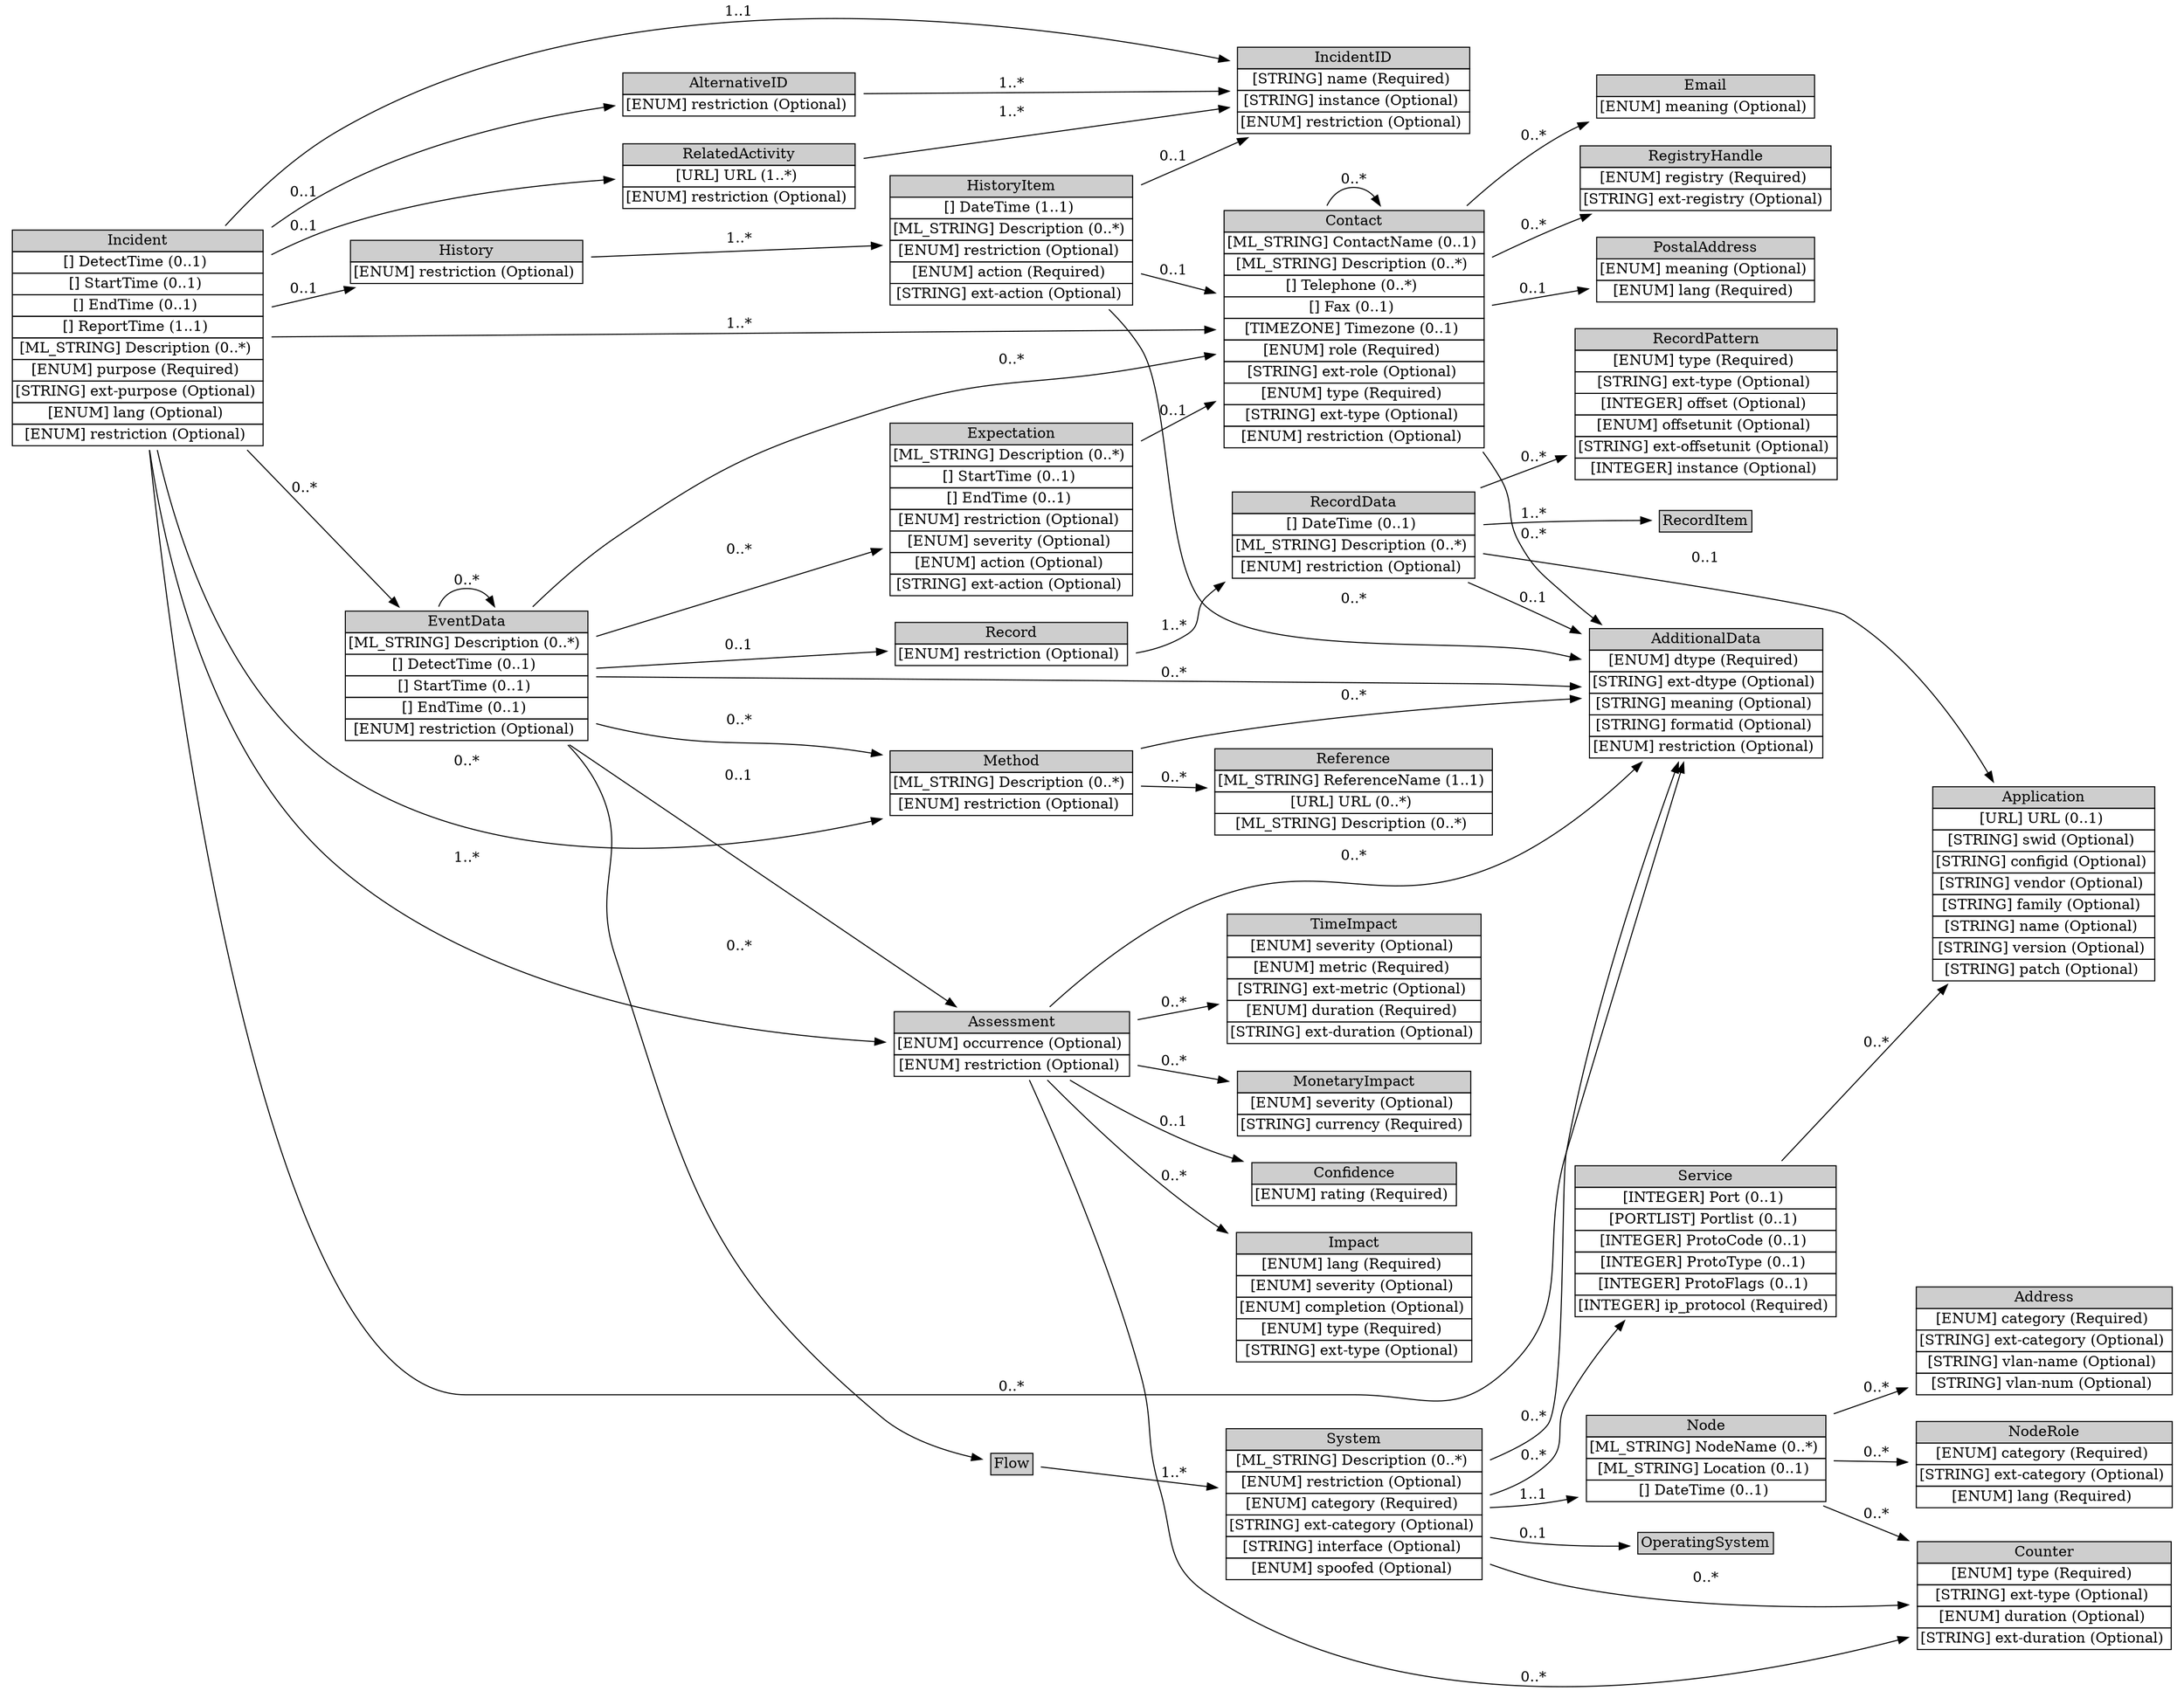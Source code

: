 digraph Incident {
	graph [rankdir=LR];
	node [label="\N"];
	graph [bb="0,0,2062,1595.5"];
	Incident [label=<<table BORDER="0" CELLBORDER="1" CELLSPACING="0"> <tr > <td BGCOLOR="#CECECE" HREF="#" TITLE="Every incident is represented by an instance of the Incident class. This class provides a standardized representation for commonly exchanged incident data. ">Incident</td> </tr>" %<tr><td HREF="#" TITLE="The time the incident was first detected.">[] DetectTime (0..1) </td></tr>%<tr><td HREF="#" TITLE="The time the incident started.">[] StartTime (0..1) </td></tr>%<tr><td HREF="#" TITLE="The time the incident ended.">[] EndTime (0..1) </td></tr>%<tr><td HREF="#" TITLE="The time the incident was reported.">[] ReportTime (1..1) </td></tr>%<tr><td HREF="#" TITLE="A free-form textual description of the incident.">[ML_STRING] Description (0..*) </td></tr>%<tr><td HREF="#" TITLE="The purpose attribute represents the reason why the IODEF document was created.  It is closely related to the Expectation class (Section 3.13).  This attribute is defined as an enumerated list:">[ENUM] purpose (Required) </td></tr>%<tr><td HREF="#" TITLE="A means by which to extend the purpose attribute.  See Section 5.1.">[STRING] ext-purpose (Optional) </td></tr>%<tr><td HREF="#" TITLE="A valid language code per RFC 4646 [7] constrained by the definition of &quot;xs:language&quot;.  The interpretation of this code is described in Section 6.">[ENUM] lang (Optional) </td></tr>%<tr><td HREF="#" TITLE="This attribute indicates the disclosure guidelines to which the sender expects the recipient to adhere for the information represented in this class and its children.  This guideline provides no security since there are no specified technical means to ensure that the recipient of the document handles the information as the sender requested.">[ENUM] restriction (Optional) </td></tr>%</table>>, shape=plaintext, pos="127,1278.5", width="3.5", height="2.9028"];
	IncidentID [label=<<table BORDER="0" CELLBORDER="1" CELLSPACING="0"> <tr > <td BGCOLOR="#CECECE" HREF="#" TITLE="The IncidentID class represents an incident tracking number that is unique in the context of the CSIRT and identifies the activity characterized in an IODEF Document. This identifier would serve as an index into the CSIRT incident handling system. The combination of the name attribute and the string in the element content MUST be a globally unique identifier describing the activity. Documents generated by a given CSIRT MUST NOT reuse the same value unless they are referencing the same incident. ">IncidentID</td> </tr>" %<tr><td HREF="#" TITLE="An identifier describing the CSIRT that created the document.  In order to have a globally unique CSIRT name, the fully qualified domain name associated with the CSIRT MUST be used.">[STRING] name (Required) </td></tr>%<tr><td HREF="#" TITLE="An identifier referencing a subset of the named incident.">[STRING] instance (Optional) </td></tr>%<tr><td HREF="#" TITLE="This attribute has been defined in Section 3.2.">[ENUM] restriction (Optional) </td></tr>%</table>>, shape=plaintext, pos="1274,1523.5", width="3.1667", height="1.2361"];
	AlternativeID [label=<<table BORDER="0" CELLBORDER="1" CELLSPACING="0"> <tr > <td BGCOLOR="#CECECE" HREF="#" TITLE="The AlternativeID class lists the incident tracking numbers used by CSIRTs, other than the one generating the document, to refer to the identical activity described the IODEF document. A tracking number listed as an AlternativeID references the same incident detected by ">AlternativeID</td> </tr>" %<tr><td HREF="#" TITLE="This attribute has been defined in Section 3.2.">[ENUM] restriction (Optional) </td></tr>%</table>>, shape=plaintext, pos="695,1509.5", width="3.1667", height="0.68056"];
	RelatedActivity [label=<<table BORDER="0" CELLBORDER="1" CELLSPACING="0"> <tr > <td BGCOLOR="#CECECE" HREF="#" TITLE="The RelatedActivity class lists either incident tracking numbers of incidents or URLs (not both) that refer to activity related to the one described in the IODEF document. These references may be to local incident tracking numbers or to those of other CSIRTs. ">RelatedActivity</td> </tr>" %<tr><td HREF="#" TITLE="A URL to activity related to this incident.">[URL] URL (1..*) </td></tr>%<tr><td HREF="#" TITLE="This attribute has been defined in Section 3.2.">[ENUM] restriction (Optional) </td></tr>%</table>>, shape=plaintext, pos="695,1423.5", width="3.1667", height="0.95833"];
	Assessment [label=<<table BORDER="0" CELLBORDER="1" CELLSPACING="0"> <tr > <td BGCOLOR="#CECECE" HREF="#" TITLE="The Assessment class describes the technical and non-technical repercussions of the incident on the CSIRT&#39;s constituency. ">Assessment</td> </tr>" %<tr><td HREF="#" TITLE="Specifies whether the assessment is describing actual or potential outcomes.  The default is &quot;actual&quot; and is assumed if not specified.">[ENUM] occurrence (Optional) </td></tr>%<tr><td HREF="#" TITLE="This attribute is defined in Section 3.2.">[ENUM] restriction (Optional) </td></tr>%</table>>, shape=plaintext, pos="950,607.47", width="3.25", height="0.95833"];
	Impact [label=<<table BORDER="0" CELLBORDER="1" CELLSPACING="0"> <tr > <td BGCOLOR="#CECECE" HREF="#" TITLE="The Impact class allows for categorizing and describing the technical impact of the incident on the network of an organization. ">Impact</td> </tr>" %<tr><td HREF="#" TITLE="A valid language code per RFC 4646 [7] constrained by the definition of &quot;xs:language&quot;.  The interpretation of this code is described in Section 6.">[ENUM] lang (Required) </td></tr>%<tr><td HREF="#" TITLE="An estimate of the relative severity of the activity.  The permitted values are shown below.  There is no default value.">[ENUM] severity (Optional) </td></tr>%<tr><td HREF="#" TITLE="An indication whether the described activity was successful.  The permitted values are shown below.  There is no default value.">[ENUM] completion (Optional) </td></tr>%<tr><td HREF="#" TITLE="Classifies the malicious activity into incident categories.  The permitted values are shown below.  The default value is &quot;other&quot;.">[ENUM] type (Required) </td></tr>%<tr><td HREF="#" TITLE="A means by which to extend the type attribute. See Section 5.1.">[STRING] ext-type (Optional) </td></tr>%</table>>, shape=plaintext, pos="1274,367.47", width="3.25", height="1.7917"];
	TimeImpact [label=<<table BORDER="0" CELLBORDER="1" CELLSPACING="0"> <tr > <td BGCOLOR="#CECECE" HREF="#" TITLE="The TimeImpact class describes the impact of the incident on an organization as a function of time. It provides a way to convey down time and recovery time. ">TimeImpact</td> </tr>" %<tr><td HREF="#" TITLE="An estimate of the relative severity of the activity.  The permitted values are shown below.  There is no default value.">[ENUM] severity (Optional) </td></tr>%<tr><td HREF="#" TITLE="Defines the metric in which the time is expressed.  The permitted values are shown below.  There is no default value.">[ENUM] metric (Required) </td></tr>%<tr><td HREF="#" TITLE="A means by which to extend the metric attribute.  See Section 5.1.">[STRING] ext-metric (Optional) </td></tr>%<tr><td HREF="#" TITLE="Defines a unit of time, that when combined with the metric attribute, fully describes a metric of impact that will be conveyed in the element content.  The permitted values are shown below.  The default value is &quot;hour&quot;.">[ENUM] duration (Required) </td></tr>%<tr><td HREF="#" TITLE="A means by which to extend the duration attribute.  See Section 5.1.">[STRING] ext-duration (Optional) </td></tr>%</table>>, shape=plaintext, pos="1274,665.47", width="3.5556", height="1.7917"];
	MonetaryImpact [label=<<table BORDER="0" CELLBORDER="1" CELLSPACING="0"> <tr > <td BGCOLOR="#CECECE" HREF="#" TITLE="The MonetaryImpact class describes the financial impact of the activity on an organization. For example, this impact may consider losses due to the cost of the investigation or recovery, diminished ">MonetaryImpact</td> </tr>" %<tr><td HREF="#" TITLE="An estimate of the relative severity of the activity.  The permitted values are shown below.  There is no default value.">[ENUM] severity (Optional) </td></tr>%<tr><td HREF="#" TITLE="Defines the currency in which the monetary impact is expressed.  The permitted values are defined in ISO 4217:2001, Codes for the representation of currencies and funds [14].  There is no default value.">[STRING] currency (Required) </td></tr>%</table>>, shape=plaintext, pos="1274,549.47", width="3.2222", height="0.95833"];
	Counter [label=<<table BORDER="0" CELLBORDER="1" CELLSPACING="0"> <tr > <td BGCOLOR="#CECECE" HREF="#" TITLE="The Counter class summarize multiple occurrences of some event, or conveys counts or rates on various features (e.g., packets, sessions, events). ">Counter</td> </tr>" %<tr><td HREF="#" TITLE="Specifies the units of the element content.">[ENUM] type (Required) </td></tr>%<tr><td HREF="#" TITLE="A means by which to extend the type attribute. See Section 5.1.">[STRING] ext-type (Optional) </td></tr>%<tr><td HREF="#" TITLE="If present, the Counter class represents a rate rather than a count over the entire event.  In that case, this attribute specifies the denominator of the rate (where the type attribute specified the nominator).  The possible values of this attribute are defined in Section 3.10.2">[ENUM] duration (Optional) </td></tr>%<tr><td HREF="#" TITLE="A means by which to extend the duration attribute.  See Section 5.1.">[STRING] ext-duration (Optional) </td></tr>%</table>>, shape=plaintext, pos="1933,80.467", width="3.5556", height="1.5139"];
	Confidence [label=<<table BORDER="0" CELLBORDER="1" CELLSPACING="0"> <tr > <td BGCOLOR="#CECECE" HREF="#" TITLE="The Confidence class represents a best estimate of the validity and accuracy of the described impact (see Section 3.10) of the incident activity. This estimate can be expressed as a category or a numeric calculation. ">Confidence</td> </tr>" %<tr><td HREF="#" TITLE="A rating of the analytical validity of the specified Assessment.  The permitted values are shown below. There is no default value.">[ENUM] rating (Required) </td></tr>%</table>>, shape=plaintext, pos="1274,473.47", width="2.8056", height="0.68056"];
	AdditionalData [label=<<table BORDER="0" CELLBORDER="1" CELLSPACING="0"> <tr > <td BGCOLOR="#CECECE" HREF="#" TITLE="The AdditionalData class serves as an extension mechanism for information not otherwise represented in the data model. For relatively simple information, atomic data types (e.g., integers, strings) are provided with a mechanism to annotate their meaning. The class can also be used to extend the data model (and the associated Schema) to support proprietary extensions by encapsulating entire XML documents conforming to another Schema (e.g., IDMEF). A detailed discussion for extending the data model and the schema can be found in Section 5. ">AdditionalData</td> </tr>" %<tr><td HREF="#" TITLE="The data type of the element content.  The permitted values for this attribute are shown below.  The default value is &quot;string&quot;.">[ENUM] dtype (Required) </td></tr>%<tr><td HREF="#" TITLE="A means by which to extend the dtype attribute.  See Section 5.1.">[STRING] ext-dtype (Optional) </td></tr>%<tr><td HREF="#" TITLE="A free-form description of the element content.">[STRING] meaning (Optional) </td></tr>%<tr><td HREF="#" TITLE="An identifier referencing the format and semantics of the element content.">[STRING] formatid (Optional) </td></tr>%<tr><td HREF="#" TITLE="This attribute has been defined in Section 3.2.">[ENUM] restriction (Optional) </td></tr>%</table>>, shape=plaintext, pos="1609,942.47", width="3.2778", height="1.7917"];
	Method [label=<<table BORDER="0" CELLBORDER="1" CELLSPACING="0"> <tr > <td BGCOLOR="#CECECE" HREF="#" TITLE="The Method class describes the methodology used by the intruder to perpetrate the events of the incident. This class consists of a list of references describing the attack method and a free form description of the technique. ">Method</td> </tr>" %<tr><td HREF="#" TITLE="A free-form text description of the methodology used by the intruder.">[ML_STRING] Description (0..*) </td></tr>%<tr><td HREF="#" TITLE="This attribute is defined in Section 3.2.">[ENUM] restriction (Optional) </td></tr>%</table>>, shape=plaintext, pos="950,854.47", width="3.3611", height="0.95833"];
	Reference [label=<<table BORDER="0" CELLBORDER="1" CELLSPACING="0"> <tr > <td BGCOLOR="#CECECE" HREF="#" TITLE="The Reference class is a reference to a vulnerability, IDS alert, malware sample, advisory, or attack technique. A reference consists of a name, a URL to this reference, and an optional description. ">Reference</td> </tr>" %<tr><td HREF="#" TITLE="Name of the reference.">[ML_STRING] ReferenceName (1..1) </td></tr>%<tr><td HREF="#" TITLE="A URL associated with the reference.">[URL] URL (0..*) </td></tr>%<tr><td HREF="#" TITLE="A free-form text description of this reference.">[ML_STRING] Description (0..*) </td></tr>%</table>>, shape=plaintext, pos="1274,844.47", width="3.8056", height="1.2361"];
	Contact [label=<<table BORDER="0" CELLBORDER="1" CELLSPACING="0"> <tr > <td BGCOLOR="#CECECE" HREF="#" TITLE="The Contact class describes contact information for organizations and personnel involved in the incident. This class allows for the naming of the involved party, specifying contact information for them, and identifying their role in the incident. ">Contact</td> </tr>" %<tr><td HREF="#" TITLE="The name of the contact.  The contact may either be an organization or a person.  The type attribute disambiguates the semantics.">[ML_STRING] ContactName (0..1) </td></tr>%<tr><td HREF="#" TITLE="A free-form description of this contact.  In the case of a person, this is often the organizational title of the individual.">[ML_STRING] Description (0..*) </td></tr>%<tr><td HREF="#" TITLE="The telephone number of the contact.">[] Telephone (0..*) </td></tr>%<tr><td HREF="#" TITLE="The facsimile telephone number of the contact.">[] Fax (0..1) </td></tr>%<tr><td HREF="#" TITLE="The timezone in which the contact resides formatted according to Section 2.9.">[TIMEZONE] Timezone (0..1) </td></tr>%<tr><td HREF="#" TITLE="Indicates the role the contact fulfills.  This attribute is defined as an enumerated list:">[ENUM] role (Required) </td></tr>%<tr><td HREF="#" TITLE="A means by which to extend the role attribute. See Section 5.1.">[STRING] ext-role (Optional) </td></tr>%<tr><td HREF="#" TITLE="Indicates the type of contact being described. This attribute is defined as an enumerated list:">[ENUM] type (Required) </td></tr>%<tr><td HREF="#" TITLE="A means by which to extend the type attribute. See Section 5.1.">[STRING] ext-type (Optional) </td></tr>%<tr><td HREF="#" TITLE="This attribute is defined in Section 3.2.">[ENUM] restriction (Optional) </td></tr>%</table>>, shape=plaintext, pos="1274,1299.5", width="3.6111", height="3.1806"];
	RegistryHandle [label=<<table BORDER="0" CELLBORDER="1" CELLSPACING="0"> <tr > <td BGCOLOR="#CECECE" HREF="#" TITLE="The RegistryHandle class represents a handle into an Internet registry or community-specific database. The handle is specified in the element content and the type attribute specifies the database. ">RegistryHandle</td> </tr>" %<tr><td HREF="#" TITLE="The database to which the handle belongs.  The default value is &#39;local&#39;.  The possible values are:">[ENUM] registry (Required) </td></tr>%<tr><td HREF="#" TITLE="A means by which to extend the registry attribute.  See Section 5.1.">[STRING] ext-registry (Optional) </td></tr>%</table>>, shape=plaintext, pos="1609,1434.5", width="3.5", height="0.95833"];
	PostalAddress [label=<<table BORDER="0" CELLBORDER="1" CELLSPACING="0"> <tr > <td BGCOLOR="#CECECE" HREF="#" TITLE="The PostalAddress class specifies a postal address formatted according to the POSTAL data type (Section 2.11). ">PostalAddress</td> </tr>" %<tr><td HREF="#" TITLE="A free-form description of the element content.">[ENUM] meaning (Optional) </td></tr>%<tr><td HREF="#" TITLE="A valid language code per RFC 4646 [7] constrained by the definition of &quot;xs:language&quot;.  The interpretation of this code is described in Section 6.">[ENUM] lang (Required) </td></tr>%</table>>, shape=plaintext, pos="1609,1348.5", width="3.0278", height="0.95833"];
	Email [label=<<table BORDER="0" CELLBORDER="1" CELLSPACING="0"> <tr > <td BGCOLOR="#CECECE" HREF="#" TITLE="The Email class specifies an email address formatted according to EMAIL data type (Section 2.14). ">Email</td> </tr>" %<tr><td HREF="#" TITLE="A free-form description of the element content (e.g., hours of coverage for a given number).">[ENUM] meaning (Optional) </td></tr>%</table>>, shape=plaintext, pos="1609,1510.5", width="3.0278", height="0.68056"];
	EventData [label=<<table BORDER="0" CELLBORDER="1" CELLSPACING="0"> <tr > <td BGCOLOR="#CECECE" HREF="#" TITLE="The EventData class describes a particular event of the incident for a given set of hosts or networks. This description includes the systems from which the activity originated and those targeted, an assessment of the techniques used by the intruder, the impact of the activity on the organization, and any forensic evidence discovered. ">EventData</td> </tr>" %<tr><td HREF="#" TITLE="A free-form textual description of the event.">[ML_STRING] Description (0..*) </td></tr>%<tr><td HREF="#" TITLE="The time the event was detected.">[] DetectTime (0..1) </td></tr>%<tr><td HREF="#" TITLE="The time the event started.">[] StartTime (0..1) </td></tr>%<tr><td HREF="#" TITLE="The time the event ended.">[] EndTime (0..1) </td></tr>%<tr><td HREF="#" TITLE="This attribute is defined in Section 3.2.">[ENUM] restriction (Optional) </td></tr>%</table>>, shape=plaintext, pos="440,951.47", width="3.3611", height="1.7917"];
	Flow [label=<<table BORDER="0" CELLBORDER="1" CELLSPACING="0"> <tr > <td BGCOLOR="#CECECE" HREF="#" TITLE="The Flow class groups related the source and target hosts. ">Flow</td> </tr>" %</table>>, shape=plaintext, pos="950,197.47", width="0.77778", height="0.5"];
	System [label=<<table BORDER="0" CELLBORDER="1" CELLSPACING="0"> <tr > <td BGCOLOR="#CECECE" HREF="#" TITLE="The System class describes a system or network involved in an event. The systems or networks represented by this class are categorized according to the role they played in the incident through the category attribute. The value of this category attribute dictates the semantics of the aggregated classes in the System class. If the category attribute has a value of &quot;source&quot;, then the aggregated classes denote the machine and service from which the activity is originating. With a category attribute value of &quot;target&quot; or &quot;intermediary&quot;, then the machine or service is the one targeted in the activity. A value of &quot;sensor&quot; dictates that this System was part of an instrumentation to monitor the network. ">System</td> </tr>" %<tr><td HREF="#" TITLE="A free-form text description of the System.">[ML_STRING] Description (0..*) </td></tr>%<tr><td HREF="#" TITLE="This attribute is defined in Section 3.2.">[ENUM] restriction (Optional) </td></tr>%<tr><td HREF="#" TITLE="Classifies the role the host or network played in the incident.  The possible values are:">[ENUM] category (Required) </td></tr>%<tr><td HREF="#" TITLE="A means by which to extend the category attribute.  See Section 5.1.">[STRING] ext-category (Optional) </td></tr>%<tr><td HREF="#" TITLE="Specifies the interface on which the event(s) on this System originated.  If the Node class specifies a network rather than a host, this attribute has no meaning.">[STRING] interface (Optional) </td></tr>%<tr><td HREF="#" TITLE="An indication of confidence in whether this System was the true target or attacking host.  The permitted values for this attribute are shown below.  The default value is &quot;unknown&quot;.">[ENUM] spoofed (Optional) </td></tr>%</table>>, shape=plaintext, pos="1274,173.47", width="3.5833", height="2.0694"];
	"Node" [label=<<table BORDER="0" CELLBORDER="1" CELLSPACING="0"> <tr > <td BGCOLOR="#CECECE" HREF="#" TITLE="The Node class names a system (e.g., PC, router) or network. ">Node</td> </tr>" %<tr><td HREF="#" TITLE="The name of the Node (e.g., fully qualified domain name).  This information MUST be provided if no Address information is given.">[ML_STRING] NodeName (0..*) </td></tr>%<tr><td HREF="#" TITLE="A free-from description of the physical location of the equipment.">[ML_STRING] Location (0..1) </td></tr>%<tr><td HREF="#" TITLE="A timestamp of when the resolution between the name and address was performed.  This information SHOULD be provided if both an Address and NodeName are specified.">[] DateTime (0..1) </td></tr>%</table>>, shape=plaintext, pos="1609,213.47", width="3.3333", height="1.2361"];
	Address [label=<<table BORDER="0" CELLBORDER="1" CELLSPACING="0"> <tr > <td BGCOLOR="#CECECE" HREF="#" TITLE="The Address class represents a hardware (layer-2), network (layer-3), or application (layer-7) address. ">Address</td> </tr>" %<tr><td HREF="#" TITLE="The type of address represented.  The permitted values for this attribute are shown below.  The default value is &quot;ipv4-addr&quot;.">[ENUM] category (Required) </td></tr>%<tr><td HREF="#" TITLE="A means by which to extend the category attribute.  See Section 5.1.">[STRING] ext-category (Optional) </td></tr>%<tr><td HREF="#" TITLE="The name of the Virtual LAN to which the address belongs.">[STRING] vlan-name (Optional) </td></tr>%<tr><td HREF="#" TITLE="The number of the Virtual LAN to which the address belongs.">[STRING] vlan-num (Optional) </td></tr>%</table>>, shape=plaintext, pos="1933,320.47", width="3.5833", height="1.5139"];
	NodeRole [label=<<table BORDER="0" CELLBORDER="1" CELLSPACING="0"> <tr > <td BGCOLOR="#CECECE" HREF="#" TITLE="The NodeRole class describes the intended function performed by a particular host. ">NodeRole</td> </tr>" %<tr><td HREF="#" TITLE="Functionality provided by a node.">[ENUM] category (Required) </td></tr>%<tr><td HREF="#" TITLE="A means by which to extend the category attribute.  See Section 5.1.">[STRING] ext-category (Optional) </td></tr>%<tr><td HREF="#" TITLE="A valid language code per RFC 4646 [7] constrained by the definition of &quot;xs:language&quot;.  The interpretation of this code is described in Section 6.">[ENUM] lang (Required) </td></tr>%</table>>, shape=plaintext, pos="1933,204.47", width="3.5833", height="1.2361"];
	Service [label=<<table BORDER="0" CELLBORDER="1" CELLSPACING="0"> <tr > <td BGCOLOR="#CECECE" HREF="#" TITLE="The Service class describes a network service of a host or network. The service is identified by specific port or list of ports, along with the application listening on that port. ">Service</td> </tr>" %<tr><td HREF="#" TITLE="A port number.">[INTEGER] Port (0..1) </td></tr>%<tr><td HREF="#" TITLE="A list of port numbers formatted according to Section 2.10.">[PORTLIST] Portlist (0..1) </td></tr>%<tr><td HREF="#" TITLE="A layer-4 protocol-specific code field (e.g., ICMP code field).">[INTEGER] ProtoCode (0..1) </td></tr>%<tr><td HREF="#" TITLE="A layer-4 protocol specific type field (e.g., ICMP type field).">[INTEGER] ProtoType (0..1) </td></tr>%<tr><td HREF="#" TITLE="A layer-4 protocol specific flag field (e.g., TCP flag field).">[INTEGER] ProtoFlags (0..1) </td></tr>%<tr><td HREF="#" TITLE="The IANA protocol number.">[INTEGER] ip_protocol (Required) </td></tr>%</table>>, shape=plaintext, pos="1609,588.47", width="3.5556", height="2.0694"];
	Application [label=<<table BORDER="0" CELLBORDER="1" CELLSPACING="0"> <tr > <td BGCOLOR="#CECECE" HREF="#" TITLE="The Application class describes an application running on a System providing a Service. ">Application</td> </tr>" %<tr><td HREF="#" TITLE="A URL describing the application.">[URL] URL (0..1) </td></tr>%<tr><td HREF="#" TITLE="An identifier that can be used to reference this software.">[STRING] swid (Optional) </td></tr>%<tr><td HREF="#" TITLE="An identifier that can be used to reference a particular configuration of this software.">[STRING] configid (Optional) </td></tr>%<tr><td HREF="#" TITLE="Vendor name of the software.">[STRING] vendor (Optional) </td></tr>%<tr><td HREF="#" TITLE="Family of the software.">[STRING] family (Optional) </td></tr>%<tr><td HREF="#" TITLE="Name of the software.">[STRING] name (Optional) </td></tr>%<tr><td HREF="#" TITLE="Version of the software.">[STRING] version (Optional) </td></tr>%<tr><td HREF="#" TITLE="Patch or service pack level of the software.">[STRING] patch (Optional) </td></tr>%</table>>, shape=plaintext, pos="1933,684.47", width="3.0833", height="2.625"];
	OperatingSystem [label=<<table BORDER="0" CELLBORDER="1" CELLSPACING="0"> <tr > <td BGCOLOR="#CECECE" HREF="#" TITLE="The OperatingSystem class describes the operating system running on a System. The definition is identical to the Application class (Section 3.17.1). ">OperatingSystem</td> </tr>" %</table>>, shape=plaintext, pos="1609,133.47", width=2, height="0.5"];
	Expectation [label=<<table BORDER="0" CELLBORDER="1" CELLSPACING="0"> <tr > <td BGCOLOR="#CECECE" HREF="#" TITLE="The Expectation class conveys to the recipient of the IODEF document the actions the sender is requesting. The scope of the requested action is limited to purview of the EventData class in which this class is aggregated. ">Expectation</td> </tr>" %<tr><td HREF="#" TITLE="A free-form description of the desired action(s).">[ML_STRING] Description (0..*) </td></tr>%<tr><td HREF="#" TITLE="The time at which the action should be performed.  A timestamp that is earlier than the ReportTime specified in the Incident class denotes that the expectation should be fulfilled as soon as possible.  The absence of this element leaves the execution of the expectation to the discretion of the recipient.">[] StartTime (0..1) </td></tr>%<tr><td HREF="#" TITLE="The time by which the action should be completed. If the action is not carried out by this time, it should no longer be performed.">[] EndTime (0..1) </td></tr>%<tr><td HREF="#" TITLE="This attribute is defined in Section 3.2.">[ENUM] restriction (Optional) </td></tr>%<tr><td HREF="#" TITLE="Indicates the desired priority of the action. This attribute is an enumerated list with no default value, and the semantics of these relative measures are context dependent.">[ENUM] severity (Optional) </td></tr>%<tr><td HREF="#" TITLE="Classifies the type of action requested.  This attribute is an enumerated list with no default value.">[ENUM] action (Optional) </td></tr>%<tr><td HREF="#" TITLE="A means by which to extend the action attribute.  See Section 5.1.">[STRING] ext-action (Optional) </td></tr>%</table>>, shape=plaintext, pos="950,1113.5", width="3.3611", height="2.3472"];
	Record [label=<<table BORDER="0" CELLBORDER="1" CELLSPACING="0"> <tr > <td BGCOLOR="#CECECE" HREF="#" TITLE="The Record class is a container class for log and audit data that provides supportive information about the incident. The source of this data will often be the output of monitoring tools. These logs should substantiate the activity described in the document. ">Record</td> </tr>" %<tr><td HREF="#" TITLE="This attribute has been defined in Section 3.2.">[ENUM] restriction (Optional) </td></tr>%</table>>, shape=plaintext, pos="950,987.47", width="3.1667", height="0.68056"];
	RecordData [label=<<table BORDER="0" CELLBORDER="1" CELLSPACING="0"> <tr > <td BGCOLOR="#CECECE" HREF="#" TITLE="The RecordData class groups log or audit data from a given sensor (e.g., IDS, firewall log) and provides a way to annotate the output. ">RecordData</td> </tr>" %<tr><td HREF="#" TITLE="Timestamp of the RecordItem data.">[] DateTime (0..1) </td></tr>%<tr><td HREF="#" TITLE="Free-form textual description of the provided RecordItem data.  At minimum, this description should convey the significance of the provided RecordItem data.">[ML_STRING] Description (0..*) </td></tr>%<tr><td HREF="#" TITLE="This attribute has been defined in Section 3.2.">[ENUM] restriction (Optional) </td></tr>%</table>>, shape=plaintext, pos="1274,1094.5", width="3.3611", height="1.2361"];
	RecordPattern [label=<<table BORDER="0" CELLBORDER="1" CELLSPACING="0"> <tr > <td BGCOLOR="#CECECE" HREF="#" TITLE="The RecordPattern class describes where in the content of the RecordItem relevant information can be found. It provides a way to reference subsets of information, identified by a pattern, in a large log file, audit trail, or forensic data. ">RecordPattern</td> </tr>" %<tr><td HREF="#" TITLE="Describes the type of pattern being specified in the element content.  The default is &quot;regex&quot;.">[ENUM] type (Required) </td></tr>%<tr><td HREF="#" TITLE="A means by which to extend the type attribute. See Section 5.1.">[STRING] ext-type (Optional) </td></tr>%<tr><td HREF="#" TITLE="Amount of units (determined by the offsetunit attribute) to seek into the RecordItem data before matching the pattern.">[INTEGER] offset (Optional) </td></tr>%<tr><td HREF="#" TITLE="Describes the units of the offset attribute. The default is &quot;line&quot;.">[ENUM] offsetunit (Optional) </td></tr>%<tr><td HREF="#" TITLE="A means by which to extend the offsetunit attribute.  See Section 5.1.">[STRING] ext-offsetunit (Optional) </td></tr>%<tr><td HREF="#" TITLE="Number of types to apply the specified pattern.">[INTEGER] instance (Optional) </td></tr>%</table>>, shape=plaintext, pos="1609,1222.5", width="3.6667", height="2.0694"];
	RecordItem [label=<<table BORDER="0" CELLBORDER="1" CELLSPACING="0"> <tr > <td BGCOLOR="#CECECE" HREF="#" TITLE="The RecordItem class provides a way to incorporate relevant logs, audit trails, or forensic data to support the conclusions made during the course of analyzing the incident. The class supports both the direct encapsulation of the data, as well as, provides primitives to reference data stored elsewhere. ">RecordItem</td> </tr>" %</table>>, shape=plaintext, pos="1609,1112.5", width="1.4167", height="0.5"];
	History [label=<<table BORDER="0" CELLBORDER="1" CELLSPACING="0"> <tr > <td BGCOLOR="#CECECE" HREF="#" TITLE="The History class is a log of the significant events or actions performed by the involved parties during the course of handling the incident. ">History</td> </tr>" %<tr><td HREF="#" TITLE="This attribute is defined in Section 3.2.">[ENUM] restriction (Optional) </td></tr>%</table>>, shape=plaintext, pos="440,1348.5", width="3.1667", height="0.68056"];
	HistoryItem [label=<<table BORDER="0" CELLBORDER="1" CELLSPACING="0"> <tr > <td BGCOLOR="#CECECE" HREF="#" TITLE="The HistoryItem class is an entry in the History (Section 3.11) log that documents a particular action or event that occurred in the course of handling the incident. The details of the entry are a free-form description, but each can be categorized with the type attribute. ">HistoryItem</td> </tr>" %<tr><td HREF="#" TITLE="Timestamp of this entry in the history log (e.g., when the action described in the Description was taken).">[] DateTime (1..1) </td></tr>%<tr><td HREF="#" TITLE="A free-form textual description of the action or event.">[ML_STRING] Description (0..*) </td></tr>%<tr><td HREF="#" TITLE="This attribute has been defined in Section 3.2.">[ENUM] restriction (Optional) </td></tr>%<tr><td HREF="#" TITLE="Classifies a performed action or occurrence documented in this history log entry.  As activity will likely have been instigated either through a previously conveyed expectation or internal investigation, this attribute is identical to the category attribute of the Expectation class.  The difference is only one of tense.  When an action is in this class, it has been completed.  See Section 3.13.">[ENUM] action (Required) </td></tr>%<tr><td HREF="#" TITLE="A means by which to extend the action attribute.  See Section 5.1.">[STRING] ext-action (Optional) </td></tr>%</table>>, shape=plaintext, pos="950,1370.5", width="3.3611", height="1.7917"];
	Incident -> IncidentID [label="1..1", pos="e,1159.2,1547.7 209.34,1382.6 240.19,1415.4 277.64,1449 318,1471.5 583.48,1619.3 957.34,1582.5 1149.4,1549.4", lp="695,1587"];
	AlternativeID -> IncidentID [label="1..*", pos="e,1159.5,1520.7 809.74,1512.2 907.75,1514.6 1048.5,1518 1149.3,1520.5", lp="950,1527"];
	Incident -> AlternativeID [label="0..1", pos="e,580.26,1495.7 251.55,1382.5 258.34,1387.1 265.18,1391.4 272,1395.5 363.81,1449.9 482.08,1478.9 570.21,1494", lp="286,1416"];
	RelatedActivity -> IncidentID [label="1..*", pos="e,1159.5,1503.7 809.74,1443.3 907.85,1460.2 1048.7,1484.6 1149.6,1502", lp="950,1496"];
	Incident -> RelatedActivity [label="0..1", pos="e,580.08,1422 253.76,1355.4 274.65,1365.6 296.51,1374.8 318,1381.5 399.5,1406.9 495.15,1417.4 569.71,1421.5", lp="286,1383"];
	Assessment -> Impact [label="0..*", pos="e,1156.8,426.82 982.84,573.38 1018.4,537.58 1078,480.94 1136,440.47 1140,437.7 1144,434.97 1148.2,432.28", lp="1104,481.97"];
	Assessment -> TimeImpact [label="0..*", pos="e,1145.5,642.46 1067.4,628.49 1089.5,632.44 1112.8,636.61 1135.5,640.67", lp="1104,644.97"];
	Assessment -> MonetaryImpact [label="0..*", pos="e,1157.2,570.37 1067.4,586.45 1093.4,581.8 1121,576.86 1147.2,572.16", lp="1104,590.97"];
	Assessment -> Counter [label="0..*", pos="e,1804.2,42.31 966.26,573.33 992.45,516.96 1043.9,400.31 1072,296.47 1085.5,246.53 1074.1,230.71 1090,181.47 1103.9,138.33 1098.3\
,115.66 1136,90.467 1333.3,-41.513 1624.1,-1.1047 1794.4,39.921", lp="1444,9.9666"];
	Assessment -> Confidence [label="0..1", pos="e,1172.8,494.41 1003.9,573.25 1040.1,551.54 1089.5,524.29 1136,506.47 1144.7,503.13 1153.9,500.06 1163.1,497.24", lp="1104,533.97"];
	Assessment -> AdditionalData [label="0..*", pos="e,1552,878.09 986.69,641.57 1022.1,672.34 1078.6,716.09 1136,738.47 1251.3,783.39 1298.9,724.26 1412,774.47 1462.1,796.69 1509.1\
,835.81 1544.6,870.72", lp="1274,782.97"];
	Incident -> Assessment [label="1..*", pos="e,832.71,607.86 136.58,1174.2 153.07,1057.6 197.71,871.69 318,769.47 460.83,648.08 683.09,615.94 822.41,608.38", lp="440,777.97"];
	Method -> Reference [label="0..*", pos="e,1136.2,848.72 1071.6,850.71 1089.4,850.17 1107.9,849.59 1126.1,849.03", lp="1104,858.97"];
	Method -> AdditionalData [label="0..*", pos="e,1490.4,935.55 1071.6,885.01 1093,889.68 1115.1,894.07 1136,897.47 1251.8,916.28 1384.9,928.07 1480.4,934.85", lp="1274,937.97"];
	Incident -> Method [label="0..*", pos="e,835.66,820.41 143.78,1174.2 165.6,1075.8 214.05,933.05 318,861.47 467.78,758.33 688.5,785.8 825.54,817.99", lp="440,869.97"];
	Contact -> RegistryHandle [label="0..*", pos="e,1500.1,1400.4 1404.5,1361.6 1428.1,1372 1452.6,1382.4 1476,1391.5 1480.8,1393.3 1485.6,1395.1 1490.6,1397", lp="1444,1391"];
	Contact -> PostalAddress [label="0..1", pos="e,1499.8,1332.5 1405,1318.6 1432.9,1322.7 1462.3,1327 1489.8,1331", lp="1444,1333"];
	Contact -> Email [label="0..*", pos="e,1500,1488 1384.6,1413.6 1412.5,1437.6 1443.8,1460.6 1476,1477.5 1480.6,1479.9 1485.4,1482.1 1490.4,1484.2", lp="1444,1475"];
	Contact -> Contact [label="0..*", pos="e,1299.8,1413.5 1248.2,1413.5 1253.5,1424.5 1262,1431.5 1274,1431.5 1282.4,1431.5 1289.1,1428 1294.2,1422.2", lp="1274,1440"];
	Contact -> AdditionalData [label="0..*", pos="e,1513.6,1006.6 1386.8,1185.2 1396.1,1173 1404.7,1160.3 1412,1147.5 1425.4,1124 1416.8,1113 1430,1089.5 1445.1,1062.6 1453.1,1058.1\
 1476,1037.5 1485.2,1029.1 1495.2,1020.9 1505.4,1012.9", lp="1444,1098"];
	Incident -> Contact [label="1..*", pos="e,1143.1,1297.1 253.58,1280.8 469.47,1284.7 907.36,1292.8 1132.8,1296.9", lp="695,1299"];
	EventData -> Contact [label="0..*", pos="e,1143.4,1264.1 495.09,1015.7 519.35,1041.4 549.29,1070 580,1091.5 679.6,1161 711.94,1170.5 828,1206.5 933.04,1239 964.43,1224.6\
 1072,1247.5 1092,1251.7 1113.1,1256.6 1133.7,1261.7", lp="950,1256"];
	EventData -> Assessment [label="0..1", pos="e,910.66,641.55 537.67,887.45 551.83,878.33 566.26,869.11 580,860.47 681.29,796.74 712.11,789.31 810,720.47 841.95,697.99 876.1,\
670.51 902.67,648.27", lp="695,868.97"];
	EventData -> Method [label="0..*", pos="e,828.32,878.62 561.72,908.82 567.87,907.22 573.98,905.76 580,904.47 680.44,882.87 708.35,896.32 810,881.47 812.72,881.07 815.47\
,880.66 818.23,880.23", lp="695,912.97"];
	"Node" -> Address [label="0..*", pos="e,1803.8,277.79 1729.2,253.16 1750.4,260.15 1772.6,267.48 1794.2,274.63", lp="1773,278.97"];
	"Node" -> NodeRole [label="0..*", pos="e,1803.8,208.06 1729.2,210.13 1750.2,209.55 1772.2,208.93 1793.6,208.34", lp="1773,217.97"];
	"Node" -> Counter [label="0..*", pos="e,1804.7,134.57 1720.1,169.36 1727.5,166.37 1734.9,163.38 1742,160.47 1759.3,153.4 1777.4,145.91 1795.4,138.46", lp="1773,160.97"];
	System -> "Node" [label="1..1", pos="e,1488.8,179.59 1403.5,170.15 1421.8,170.84 1440.4,172.18 1458,174.47 1464.8,175.34 1471.7,176.43 1478.6,177.67", lp="1444,182.97"];
	Service -> Application [label="0..*", pos="e,1821.4,651.4 1737.5,626.55 1761.9,633.77 1787.3,641.31 1811.5,648.46", lp="1773,647.97"];
	System -> Service [label="0..*", pos="e,1577,514.46 1403.3,184.68 1423.4,191.14 1442.5,200.63 1458,214.47 1476.3,230.75 1467.3,243.6 1476,266.47 1507,348.26 1545.4,440.42\
 1573,505.12", lp="1444,222.97"];
	System -> OperatingSystem [label="0..1", pos="e,1536.6,140.08 1403.3,154.82 1412.4,153.65 1421.3,152.52 1430,151.47 1461.5,147.67 1496.1,144.05 1526.5,141.07", lp="1444,159.97"];
	System -> Counter [label="0..*", pos="e,1804.5,70.323 1403.2,111.43 1426.9,102.45 1451.8,94.538 1476,89.467 1581.2,67.391 1703,66.153 1794.4,69.884", lp="1609,97.967"];
	System -> AdditionalData [label="0..*", pos="e,1568,878.33 1403.2,218.91 1428.7,230.4 1450,242.8 1458,254.47 1484.2,292.75 1464.5,626.53 1476,671.47 1494.1,742.4 1532,816.6 \
1562.8,869.39", lp="1444,262.97"];
	Flow -> System [label="1..*", pos="e,1144.8,183.04 978.75,195.34 1014,192.72 1076.4,188.11 1134.7,183.78", lp="1104,195.97"];
	EventData -> Flow [label="0..*", pos="e,921.42,204.96 534.44,887.47 545.18,876.61 554.83,864.56 562,851.47 594.68,791.8 559.07,764.2 580,699.47 649.77,483.66 661.56,407.54\
 828,253.47 851.81,231.43 885.8,216.8 911.86,208.04", lp="695,707.97"];
	Expectation -> Contact [label="0..1", pos="e,1143.3,1217.3 1071.7,1176.6 1087.4,1185.2 1103.1,1193.9 1118,1202.5 1123.4,1205.6 1129,1208.8 1134.5,1212.1", lp="1104,1211"];
	EventData -> Expectation [label="0..*", pos="e,828.13,1076.3 561.74,992.52 567.91,994.54 574.02,996.53 580,998.47 658.86,1024 747.51,1051.5 818.27,1073.3", lp="695,1079"];
	RecordData -> Application [label="0..1", pos="e,1903.9,778.51 1395.7,1076.6 1529.5,1056.5 1727.7,1025.4 1742,1015.5 1820.4,961 1871,863.24 1900.3,788.03", lp="1609,1073"];
	RecordData -> RecordPattern [label="0..*", pos="e,1476.2,1171.7 1389.3,1138.5 1414.2,1148 1440.9,1158.2 1466.7,1168.1", lp="1444,1171"];
	RecordData -> RecordItem [label="1..*", pos="e,1557.6,1113.1 1395.7,1108 1407.3,1109 1418.9,1109.8 1430,1110.5 1468.9,1112.7 1512.7,1113.2 1547.2,1113.2", lp="1444,1121"];
	RecordData -> AdditionalData [label="0..1", pos="e,1490.4,1000.2 1380.5,1050.3 1391.1,1045.7 1401.8,1041 1412,1036.5 1434.5,1026.4 1458.3,1015.3 1481.3,1004.5", lp="1444,1036"];
	Record -> RecordData [label="1..*", pos="e,1153.1,1050.4 1064.8,978.87 1083.7,981.82 1102.3,987.79 1118,998.47 1133.5,1009 1122.5,1023.5 1136,1036.5 1138.9,1039.2 1141.9\
,1041.8 1145,1044.4", lp="1104,1007"];
	EventData -> Record [label="0..1", pos="e,835.11,979.36 561.51,960.04 641.04,965.66 744.71,972.98 824.95,978.64", lp="695,985.97"];
	EventData -> EventData [label="0..*", pos="e,466.72,1015.8 413.28,1015.8 417.11,1026.3 426.01,1033.5 440,1033.5 449.62,1033.5 456.83,1030.1 461.64,1024.5", lp="440,1042"];
	EventData -> AdditionalData [label="0..*", pos="e,1490.3,948.05 561.51,951.94 784.27,952.71 1250,953.84 1412,950.47 1434.1,950.01 1457.5,949.27 1480.2,948.43", lp="1104,961.97"];
	Incident -> EventData [label="0..*", pos="e,378.32,1015.9 226.9,1174.1 274.01,1124.9 329.03,1067.4 371.37,1023.2", lp="286,1134"];
	HistoryItem -> IncidentID [label="0..1", pos="e,1171.5,1479.3 1071.8,1413.7 1087.9,1421.3 1103.7,1429.9 1118,1439.5 1127.4,1445.7 1126.8,1450.9 1136,1457.5 1144.4,1463.4 1153.4\
,1469 1162.6,1474.3", lp="1104,1448"];
	HistoryItem -> Contact [label="0..1", pos="e,1143.3,1328.1 1071.6,1343.8 1091.8,1339.4 1112.9,1334.8 1133.6,1330.2", lp="1104,1347"];
	HistoryItem -> AdditionalData [label="0..*", pos="e,1490.2,973.68 1040.3,1306.4 1052.3,1294.8 1063.3,1282.1 1072,1268.5 1087,1244.8 1115,1043.1 1136,1024.5 1190.1,976.57 1387.1,994.19\
 1458,980.47 1465.3,979.06 1472.8,977.51 1480.3,975.88", lp="1274,1033"];
	History -> HistoryItem [label="1..*", pos="e,828.21,1364.3 554.6,1352.8 627.69,1355.7 724.42,1359.6 810,1363.5 812.7,1363.6 815.43,1363.7 818.18,1363.8", lp="695,1372"];
	Incident -> History [label="0..1", pos="e,332.52,1324.4 253.86,1306.8 276.59,1311.9 300.19,1317.2 322.64,1322.2", lp="286,1324"];
	Incident -> AdditionalData [label="0..*", pos="e,1571,878.42 137.11,1174.4 164.9,917.86 253.14,275.47 440,275.47 440,275.47 440,275.47 1104,275.47 1172.6,275.47 1361,248.63 1412\
,294.47 1538.4,408.07 1423.8,509.73 1476,671.47 1498.6,741.48 1536.4,816.2 1565.9,869.41", lp="950,283.97"];
}

